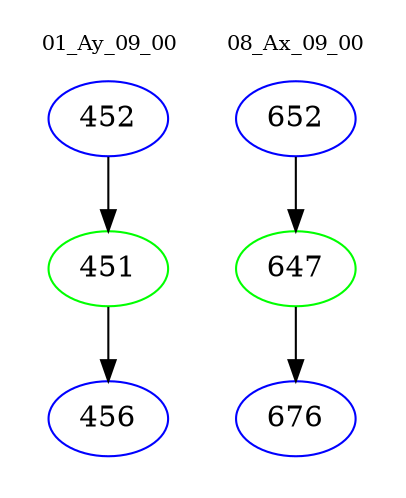 digraph{
subgraph cluster_0 {
color = white
label = "01_Ay_09_00";
fontsize=10;
T0_452 [label="452", color="blue"]
T0_452 -> T0_451 [color="black"]
T0_451 [label="451", color="green"]
T0_451 -> T0_456 [color="black"]
T0_456 [label="456", color="blue"]
}
subgraph cluster_1 {
color = white
label = "08_Ax_09_00";
fontsize=10;
T1_652 [label="652", color="blue"]
T1_652 -> T1_647 [color="black"]
T1_647 [label="647", color="green"]
T1_647 -> T1_676 [color="black"]
T1_676 [label="676", color="blue"]
}
}
